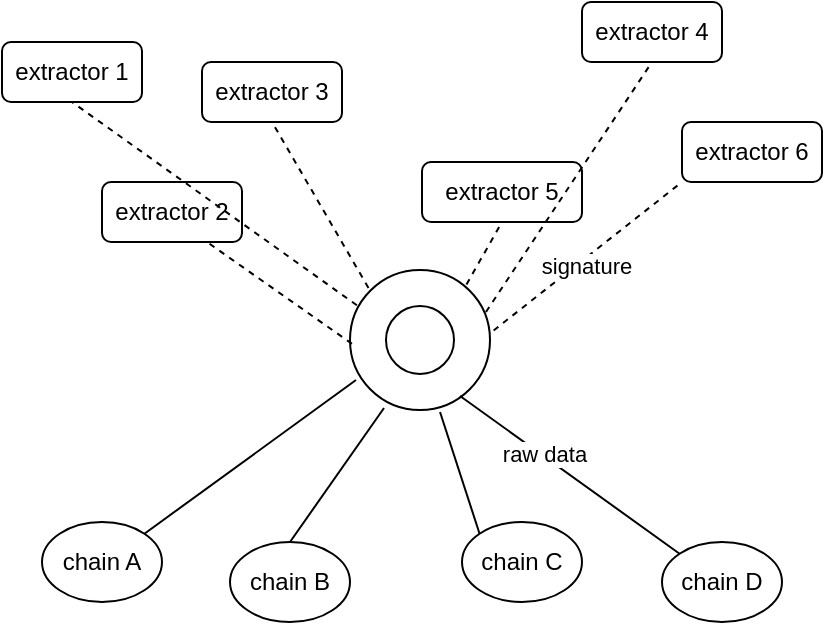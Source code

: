 <mxfile version="22.0.4" type="github">
  <diagram name="第 1 页" id="xYFwNltTrsMhyLlbu0Bo">
    <mxGraphModel dx="1360" dy="736" grid="1" gridSize="10" guides="1" tooltips="1" connect="1" arrows="1" fold="1" page="1" pageScale="1" pageWidth="827" pageHeight="1169" math="0" shadow="0">
      <root>
        <mxCell id="0" />
        <mxCell id="1" parent="0" />
        <mxCell id="AkkHUVoEzbaG2i2ELwZ9-1" value="" style="verticalLabelPosition=bottom;verticalAlign=top;html=1;shape=mxgraph.basic.donut;dx=18;" vertex="1" parent="1">
          <mxGeometry x="374" y="294" width="70" height="70" as="geometry" />
        </mxCell>
        <mxCell id="AkkHUVoEzbaG2i2ELwZ9-2" value="chain A" style="ellipse;whiteSpace=wrap;html=1;" vertex="1" parent="1">
          <mxGeometry x="220" y="420" width="60" height="40" as="geometry" />
        </mxCell>
        <mxCell id="AkkHUVoEzbaG2i2ELwZ9-3" value="chain B" style="ellipse;whiteSpace=wrap;html=1;" vertex="1" parent="1">
          <mxGeometry x="314" y="430" width="60" height="40" as="geometry" />
        </mxCell>
        <mxCell id="AkkHUVoEzbaG2i2ELwZ9-6" value="extractor 1" style="rounded=1;whiteSpace=wrap;html=1;" vertex="1" parent="1">
          <mxGeometry x="200" y="180" width="70" height="30" as="geometry" />
        </mxCell>
        <mxCell id="AkkHUVoEzbaG2i2ELwZ9-7" value="extractor 3" style="rounded=1;whiteSpace=wrap;html=1;" vertex="1" parent="1">
          <mxGeometry x="300" y="190" width="70" height="30" as="geometry" />
        </mxCell>
        <mxCell id="AkkHUVoEzbaG2i2ELwZ9-12" value="extractor 4" style="rounded=1;whiteSpace=wrap;html=1;" vertex="1" parent="1">
          <mxGeometry x="490" y="160" width="70" height="30" as="geometry" />
        </mxCell>
        <mxCell id="AkkHUVoEzbaG2i2ELwZ9-13" value="extractor 6" style="rounded=1;whiteSpace=wrap;html=1;" vertex="1" parent="1">
          <mxGeometry x="540" y="220" width="70" height="30" as="geometry" />
        </mxCell>
        <mxCell id="AkkHUVoEzbaG2i2ELwZ9-20" value="chain D" style="ellipse;whiteSpace=wrap;html=1;" vertex="1" parent="1">
          <mxGeometry x="530" y="430" width="60" height="40" as="geometry" />
        </mxCell>
        <mxCell id="AkkHUVoEzbaG2i2ELwZ9-21" value="chain C" style="ellipse;whiteSpace=wrap;html=1;" vertex="1" parent="1">
          <mxGeometry x="430" y="420" width="60" height="40" as="geometry" />
        </mxCell>
        <mxCell id="AkkHUVoEzbaG2i2ELwZ9-22" value="extractor 2" style="rounded=1;whiteSpace=wrap;html=1;" vertex="1" parent="1">
          <mxGeometry x="250" y="250" width="70" height="30" as="geometry" />
        </mxCell>
        <mxCell id="AkkHUVoEzbaG2i2ELwZ9-23" value="extractor 5" style="rounded=1;whiteSpace=wrap;html=1;" vertex="1" parent="1">
          <mxGeometry x="410" y="240" width="80" height="30" as="geometry" />
        </mxCell>
        <mxCell id="AkkHUVoEzbaG2i2ELwZ9-32" value="" style="endArrow=none;html=1;rounded=0;exitX=1;exitY=0;exitDx=0;exitDy=0;entryX=0.043;entryY=0.786;entryDx=0;entryDy=0;entryPerimeter=0;" edge="1" parent="1" source="AkkHUVoEzbaG2i2ELwZ9-2" target="AkkHUVoEzbaG2i2ELwZ9-1">
          <mxGeometry width="50" height="50" relative="1" as="geometry">
            <mxPoint x="390" y="350" as="sourcePoint" />
            <mxPoint x="440" y="300" as="targetPoint" />
          </mxGeometry>
        </mxCell>
        <mxCell id="AkkHUVoEzbaG2i2ELwZ9-33" value="" style="endArrow=none;html=1;rounded=0;exitX=0.5;exitY=0;exitDx=0;exitDy=0;entryX=0.243;entryY=0.986;entryDx=0;entryDy=0;entryPerimeter=0;" edge="1" parent="1" source="AkkHUVoEzbaG2i2ELwZ9-3" target="AkkHUVoEzbaG2i2ELwZ9-1">
          <mxGeometry width="50" height="50" relative="1" as="geometry">
            <mxPoint x="278" y="429" as="sourcePoint" />
            <mxPoint x="387" y="359" as="targetPoint" />
          </mxGeometry>
        </mxCell>
        <mxCell id="AkkHUVoEzbaG2i2ELwZ9-34" value="" style="endArrow=none;html=1;rounded=0;exitX=0;exitY=0;exitDx=0;exitDy=0;entryX=0.643;entryY=1.014;entryDx=0;entryDy=0;entryPerimeter=0;" edge="1" parent="1" source="AkkHUVoEzbaG2i2ELwZ9-21" target="AkkHUVoEzbaG2i2ELwZ9-1">
          <mxGeometry width="50" height="50" relative="1" as="geometry">
            <mxPoint x="281" y="436" as="sourcePoint" />
            <mxPoint x="387" y="359" as="targetPoint" />
          </mxGeometry>
        </mxCell>
        <mxCell id="AkkHUVoEzbaG2i2ELwZ9-35" value="" style="endArrow=none;html=1;rounded=0;exitX=0;exitY=0;exitDx=0;exitDy=0;entryX=0.786;entryY=0.9;entryDx=0;entryDy=0;entryPerimeter=0;" edge="1" parent="1" source="AkkHUVoEzbaG2i2ELwZ9-20" target="AkkHUVoEzbaG2i2ELwZ9-1">
          <mxGeometry width="50" height="50" relative="1" as="geometry">
            <mxPoint x="449" y="436" as="sourcePoint" />
            <mxPoint x="429" y="375" as="targetPoint" />
          </mxGeometry>
        </mxCell>
        <mxCell id="AkkHUVoEzbaG2i2ELwZ9-43" value="raw data" style="edgeLabel;html=1;align=center;verticalAlign=middle;resizable=0;points=[];" vertex="1" connectable="0" parent="AkkHUVoEzbaG2i2ELwZ9-35">
          <mxGeometry x="0.247" y="-1" relative="1" as="geometry">
            <mxPoint as="offset" />
          </mxGeometry>
        </mxCell>
        <mxCell id="AkkHUVoEzbaG2i2ELwZ9-36" value="" style="endArrow=none;dashed=1;html=1;rounded=0;entryX=0.5;entryY=1;entryDx=0;entryDy=0;exitX=0.832;exitY=0.103;exitDx=0;exitDy=0;exitPerimeter=0;" edge="1" parent="1" source="AkkHUVoEzbaG2i2ELwZ9-1" target="AkkHUVoEzbaG2i2ELwZ9-23">
          <mxGeometry width="50" height="50" relative="1" as="geometry">
            <mxPoint x="390" y="350" as="sourcePoint" />
            <mxPoint x="440" y="300" as="targetPoint" />
          </mxGeometry>
        </mxCell>
        <mxCell id="AkkHUVoEzbaG2i2ELwZ9-37" value="" style="endArrow=none;dashed=1;html=1;rounded=0;entryX=0;entryY=1;entryDx=0;entryDy=0;exitX=1.026;exitY=0.432;exitDx=0;exitDy=0;exitPerimeter=0;" edge="1" parent="1" source="AkkHUVoEzbaG2i2ELwZ9-1" target="AkkHUVoEzbaG2i2ELwZ9-13">
          <mxGeometry width="50" height="50" relative="1" as="geometry">
            <mxPoint x="447" y="318" as="sourcePoint" />
            <mxPoint x="455" y="280" as="targetPoint" />
          </mxGeometry>
        </mxCell>
        <mxCell id="AkkHUVoEzbaG2i2ELwZ9-44" value="signature" style="edgeLabel;html=1;align=center;verticalAlign=middle;resizable=0;points=[];" vertex="1" connectable="0" parent="AkkHUVoEzbaG2i2ELwZ9-37">
          <mxGeometry x="-0.077" y="-3" relative="1" as="geometry">
            <mxPoint as="offset" />
          </mxGeometry>
        </mxCell>
        <mxCell id="AkkHUVoEzbaG2i2ELwZ9-38" value="" style="endArrow=none;dashed=1;html=1;rounded=0;entryX=0.5;entryY=1;entryDx=0;entryDy=0;exitX=0.971;exitY=0.3;exitDx=0;exitDy=0;exitPerimeter=0;" edge="1" parent="1" source="AkkHUVoEzbaG2i2ELwZ9-1" target="AkkHUVoEzbaG2i2ELwZ9-12">
          <mxGeometry width="50" height="50" relative="1" as="geometry">
            <mxPoint x="451" y="351" as="sourcePoint" />
            <mxPoint x="550" y="260" as="targetPoint" />
          </mxGeometry>
        </mxCell>
        <mxCell id="AkkHUVoEzbaG2i2ELwZ9-39" value="" style="endArrow=none;dashed=1;html=1;rounded=0;entryX=0.75;entryY=1;entryDx=0;entryDy=0;exitX=0.014;exitY=0.527;exitDx=0;exitDy=0;exitPerimeter=0;" edge="1" parent="1" source="AkkHUVoEzbaG2i2ELwZ9-1" target="AkkHUVoEzbaG2i2ELwZ9-22">
          <mxGeometry width="50" height="50" relative="1" as="geometry">
            <mxPoint x="390" y="350" as="sourcePoint" />
            <mxPoint x="440" y="300" as="targetPoint" />
          </mxGeometry>
        </mxCell>
        <mxCell id="AkkHUVoEzbaG2i2ELwZ9-40" value="" style="endArrow=none;dashed=1;html=1;rounded=0;entryX=0.5;entryY=1;entryDx=0;entryDy=0;exitX=0.132;exitY=0.128;exitDx=0;exitDy=0;exitPerimeter=0;" edge="1" parent="1" source="AkkHUVoEzbaG2i2ELwZ9-1" target="AkkHUVoEzbaG2i2ELwZ9-7">
          <mxGeometry width="50" height="50" relative="1" as="geometry">
            <mxPoint x="383" y="329" as="sourcePoint" />
            <mxPoint x="315" y="290" as="targetPoint" />
          </mxGeometry>
        </mxCell>
        <mxCell id="AkkHUVoEzbaG2i2ELwZ9-41" value="" style="endArrow=none;dashed=1;html=1;rounded=0;entryX=0.5;entryY=1;entryDx=0;entryDy=0;exitX=0.049;exitY=0.252;exitDx=0;exitDy=0;exitPerimeter=0;" edge="1" parent="1" source="AkkHUVoEzbaG2i2ELwZ9-1" target="AkkHUVoEzbaG2i2ELwZ9-6">
          <mxGeometry width="50" height="50" relative="1" as="geometry">
            <mxPoint x="393" y="313" as="sourcePoint" />
            <mxPoint x="340" y="230" as="targetPoint" />
          </mxGeometry>
        </mxCell>
      </root>
    </mxGraphModel>
  </diagram>
</mxfile>
